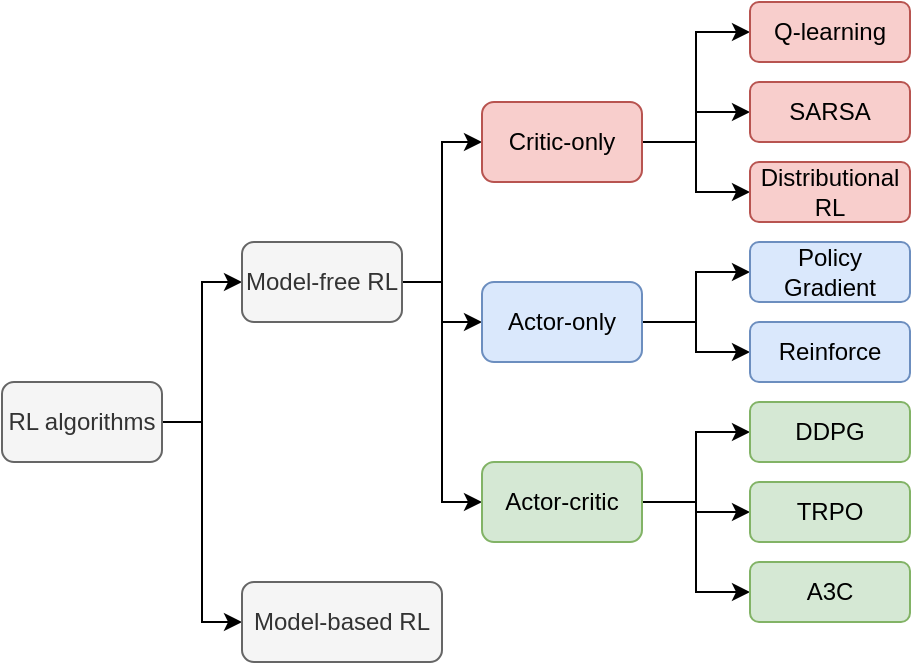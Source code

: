 <mxfile version="14.5.1" type="github">
  <diagram id="tsUUclpd-2ritDMvlrhd" name="Page-1">
    <mxGraphModel dx="384" dy="488" grid="1" gridSize="10" guides="1" tooltips="1" connect="1" arrows="1" fold="1" page="1" pageScale="1" pageWidth="827" pageHeight="1169" math="0" shadow="0">
      <root>
        <mxCell id="0" />
        <mxCell id="1" parent="0" />
        <mxCell id="g0B-7U45llneTHeVoLoR-5" style="edgeStyle=orthogonalEdgeStyle;rounded=0;orthogonalLoop=1;jettySize=auto;html=1;exitX=1;exitY=0.5;exitDx=0;exitDy=0;entryX=0;entryY=0.5;entryDx=0;entryDy=0;" edge="1" parent="1" source="g0B-7U45llneTHeVoLoR-1" target="g0B-7U45llneTHeVoLoR-2">
          <mxGeometry relative="1" as="geometry" />
        </mxCell>
        <mxCell id="g0B-7U45llneTHeVoLoR-6" style="edgeStyle=orthogonalEdgeStyle;rounded=0;orthogonalLoop=1;jettySize=auto;html=1;exitX=1;exitY=0.5;exitDx=0;exitDy=0;entryX=0;entryY=0.5;entryDx=0;entryDy=0;" edge="1" parent="1" source="g0B-7U45llneTHeVoLoR-1" target="g0B-7U45llneTHeVoLoR-3">
          <mxGeometry relative="1" as="geometry" />
        </mxCell>
        <mxCell id="g0B-7U45llneTHeVoLoR-1" value="RL algorithms" style="rounded=1;whiteSpace=wrap;html=1;fillColor=#f5f5f5;strokeColor=#666666;fontColor=#333333;" vertex="1" parent="1">
          <mxGeometry x="40" y="230" width="80" height="40" as="geometry" />
        </mxCell>
        <mxCell id="g0B-7U45llneTHeVoLoR-11" style="edgeStyle=orthogonalEdgeStyle;rounded=0;orthogonalLoop=1;jettySize=auto;html=1;exitX=1;exitY=0.5;exitDx=0;exitDy=0;entryX=0;entryY=0.5;entryDx=0;entryDy=0;" edge="1" parent="1" source="g0B-7U45llneTHeVoLoR-2" target="g0B-7U45llneTHeVoLoR-7">
          <mxGeometry relative="1" as="geometry" />
        </mxCell>
        <mxCell id="g0B-7U45llneTHeVoLoR-12" style="edgeStyle=orthogonalEdgeStyle;rounded=0;orthogonalLoop=1;jettySize=auto;html=1;exitX=1;exitY=0.5;exitDx=0;exitDy=0;entryX=0;entryY=0.5;entryDx=0;entryDy=0;" edge="1" parent="1" source="g0B-7U45llneTHeVoLoR-2" target="g0B-7U45llneTHeVoLoR-8">
          <mxGeometry relative="1" as="geometry" />
        </mxCell>
        <mxCell id="g0B-7U45llneTHeVoLoR-13" style="edgeStyle=orthogonalEdgeStyle;rounded=0;orthogonalLoop=1;jettySize=auto;html=1;exitX=1;exitY=0.5;exitDx=0;exitDy=0;entryX=0;entryY=0.5;entryDx=0;entryDy=0;" edge="1" parent="1" source="g0B-7U45llneTHeVoLoR-2" target="g0B-7U45llneTHeVoLoR-10">
          <mxGeometry relative="1" as="geometry" />
        </mxCell>
        <mxCell id="g0B-7U45llneTHeVoLoR-2" value="Model-free RL" style="rounded=1;whiteSpace=wrap;html=1;fillColor=#f5f5f5;strokeColor=#666666;fontColor=#333333;" vertex="1" parent="1">
          <mxGeometry x="160" y="160" width="80" height="40" as="geometry" />
        </mxCell>
        <mxCell id="g0B-7U45llneTHeVoLoR-3" value="Model-based RL" style="rounded=1;whiteSpace=wrap;html=1;fillColor=#f5f5f5;strokeColor=#666666;fontColor=#333333;" vertex="1" parent="1">
          <mxGeometry x="160" y="330" width="100" height="40" as="geometry" />
        </mxCell>
        <mxCell id="g0B-7U45llneTHeVoLoR-19" style="edgeStyle=orthogonalEdgeStyle;rounded=0;orthogonalLoop=1;jettySize=auto;html=1;exitX=1;exitY=0.5;exitDx=0;exitDy=0;entryX=0;entryY=0.5;entryDx=0;entryDy=0;" edge="1" parent="1" source="g0B-7U45llneTHeVoLoR-7" target="g0B-7U45llneTHeVoLoR-14">
          <mxGeometry relative="1" as="geometry" />
        </mxCell>
        <mxCell id="g0B-7U45llneTHeVoLoR-20" style="edgeStyle=orthogonalEdgeStyle;rounded=0;orthogonalLoop=1;jettySize=auto;html=1;exitX=1;exitY=0.5;exitDx=0;exitDy=0;entryX=0;entryY=0.5;entryDx=0;entryDy=0;" edge="1" parent="1" source="g0B-7U45llneTHeVoLoR-7" target="g0B-7U45llneTHeVoLoR-15">
          <mxGeometry relative="1" as="geometry" />
        </mxCell>
        <mxCell id="g0B-7U45llneTHeVoLoR-21" style="edgeStyle=orthogonalEdgeStyle;rounded=0;orthogonalLoop=1;jettySize=auto;html=1;exitX=1;exitY=0.5;exitDx=0;exitDy=0;entryX=0;entryY=0.5;entryDx=0;entryDy=0;" edge="1" parent="1" source="g0B-7U45llneTHeVoLoR-7" target="g0B-7U45llneTHeVoLoR-16">
          <mxGeometry relative="1" as="geometry" />
        </mxCell>
        <mxCell id="g0B-7U45llneTHeVoLoR-7" value="Critic-only" style="rounded=1;whiteSpace=wrap;html=1;fillColor=#f8cecc;strokeColor=#b85450;" vertex="1" parent="1">
          <mxGeometry x="280" y="90" width="80" height="40" as="geometry" />
        </mxCell>
        <mxCell id="g0B-7U45llneTHeVoLoR-25" style="edgeStyle=orthogonalEdgeStyle;rounded=0;orthogonalLoop=1;jettySize=auto;html=1;exitX=1;exitY=0.5;exitDx=0;exitDy=0;entryX=0;entryY=0.5;entryDx=0;entryDy=0;" edge="1" parent="1" source="g0B-7U45llneTHeVoLoR-8" target="g0B-7U45llneTHeVoLoR-23">
          <mxGeometry relative="1" as="geometry" />
        </mxCell>
        <mxCell id="g0B-7U45llneTHeVoLoR-26" style="edgeStyle=orthogonalEdgeStyle;rounded=0;orthogonalLoop=1;jettySize=auto;html=1;exitX=1;exitY=0.5;exitDx=0;exitDy=0;entryX=0;entryY=0.5;entryDx=0;entryDy=0;" edge="1" parent="1" source="g0B-7U45llneTHeVoLoR-8" target="g0B-7U45llneTHeVoLoR-24">
          <mxGeometry relative="1" as="geometry" />
        </mxCell>
        <mxCell id="g0B-7U45llneTHeVoLoR-8" value="Actor-only" style="rounded=1;whiteSpace=wrap;html=1;fillColor=#dae8fc;strokeColor=#6c8ebf;" vertex="1" parent="1">
          <mxGeometry x="280" y="180" width="80" height="40" as="geometry" />
        </mxCell>
        <mxCell id="g0B-7U45llneTHeVoLoR-30" style="edgeStyle=orthogonalEdgeStyle;rounded=0;orthogonalLoop=1;jettySize=auto;html=1;exitX=1;exitY=0.5;exitDx=0;exitDy=0;entryX=0;entryY=0.5;entryDx=0;entryDy=0;" edge="1" parent="1" source="g0B-7U45llneTHeVoLoR-10" target="g0B-7U45llneTHeVoLoR-27">
          <mxGeometry relative="1" as="geometry" />
        </mxCell>
        <mxCell id="g0B-7U45llneTHeVoLoR-31" style="edgeStyle=orthogonalEdgeStyle;rounded=0;orthogonalLoop=1;jettySize=auto;html=1;exitX=1;exitY=0.5;exitDx=0;exitDy=0;entryX=0;entryY=0.5;entryDx=0;entryDy=0;" edge="1" parent="1" source="g0B-7U45llneTHeVoLoR-10" target="g0B-7U45llneTHeVoLoR-28">
          <mxGeometry relative="1" as="geometry" />
        </mxCell>
        <mxCell id="g0B-7U45llneTHeVoLoR-32" style="edgeStyle=orthogonalEdgeStyle;rounded=0;orthogonalLoop=1;jettySize=auto;html=1;exitX=1;exitY=0.5;exitDx=0;exitDy=0;entryX=0;entryY=0.5;entryDx=0;entryDy=0;" edge="1" parent="1" source="g0B-7U45llneTHeVoLoR-10" target="g0B-7U45llneTHeVoLoR-29">
          <mxGeometry relative="1" as="geometry" />
        </mxCell>
        <mxCell id="g0B-7U45llneTHeVoLoR-10" value="Actor-critic" style="rounded=1;whiteSpace=wrap;html=1;fillColor=#d5e8d4;strokeColor=#82b366;" vertex="1" parent="1">
          <mxGeometry x="280" y="270" width="80" height="40" as="geometry" />
        </mxCell>
        <mxCell id="g0B-7U45llneTHeVoLoR-14" value="Q-learning" style="rounded=1;whiteSpace=wrap;html=1;fillColor=#f8cecc;strokeColor=#b85450;" vertex="1" parent="1">
          <mxGeometry x="414" y="40" width="80" height="30" as="geometry" />
        </mxCell>
        <mxCell id="g0B-7U45llneTHeVoLoR-15" value="SARSA" style="rounded=1;whiteSpace=wrap;html=1;fillColor=#f8cecc;strokeColor=#b85450;" vertex="1" parent="1">
          <mxGeometry x="414" y="80" width="80" height="30" as="geometry" />
        </mxCell>
        <mxCell id="g0B-7U45llneTHeVoLoR-16" value="Distributional RL" style="rounded=1;whiteSpace=wrap;html=1;fillColor=#f8cecc;strokeColor=#b85450;" vertex="1" parent="1">
          <mxGeometry x="414" y="120" width="80" height="30" as="geometry" />
        </mxCell>
        <mxCell id="g0B-7U45llneTHeVoLoR-23" value="Policy Gradient" style="rounded=1;whiteSpace=wrap;html=1;fillColor=#dae8fc;strokeColor=#6c8ebf;" vertex="1" parent="1">
          <mxGeometry x="414" y="160" width="80" height="30" as="geometry" />
        </mxCell>
        <mxCell id="g0B-7U45llneTHeVoLoR-24" value="Reinforce" style="rounded=1;whiteSpace=wrap;html=1;fillColor=#dae8fc;strokeColor=#6c8ebf;" vertex="1" parent="1">
          <mxGeometry x="414" y="200" width="80" height="30" as="geometry" />
        </mxCell>
        <mxCell id="g0B-7U45llneTHeVoLoR-27" value="DDPG" style="rounded=1;whiteSpace=wrap;html=1;fillColor=#d5e8d4;strokeColor=#82b366;" vertex="1" parent="1">
          <mxGeometry x="414" y="240" width="80" height="30" as="geometry" />
        </mxCell>
        <mxCell id="g0B-7U45llneTHeVoLoR-28" value="TRPO" style="rounded=1;whiteSpace=wrap;html=1;fillColor=#d5e8d4;strokeColor=#82b366;" vertex="1" parent="1">
          <mxGeometry x="414" y="280" width="80" height="30" as="geometry" />
        </mxCell>
        <mxCell id="g0B-7U45llneTHeVoLoR-29" value="A3C" style="rounded=1;whiteSpace=wrap;html=1;fillColor=#d5e8d4;strokeColor=#82b366;" vertex="1" parent="1">
          <mxGeometry x="414" y="320" width="80" height="30" as="geometry" />
        </mxCell>
      </root>
    </mxGraphModel>
  </diagram>
</mxfile>
